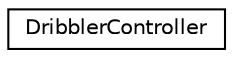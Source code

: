 digraph "Graphical Class Hierarchy"
{
  edge [fontname="Helvetica",fontsize="10",labelfontname="Helvetica",labelfontsize="10"];
  node [fontname="Helvetica",fontsize="10",shape=record];
  rankdir="LR";
  Node0 [label="DribblerController",height=0.2,width=0.4,color="black", fillcolor="white", style="filled",URL="$class_dribbler_controller.html"];
}
